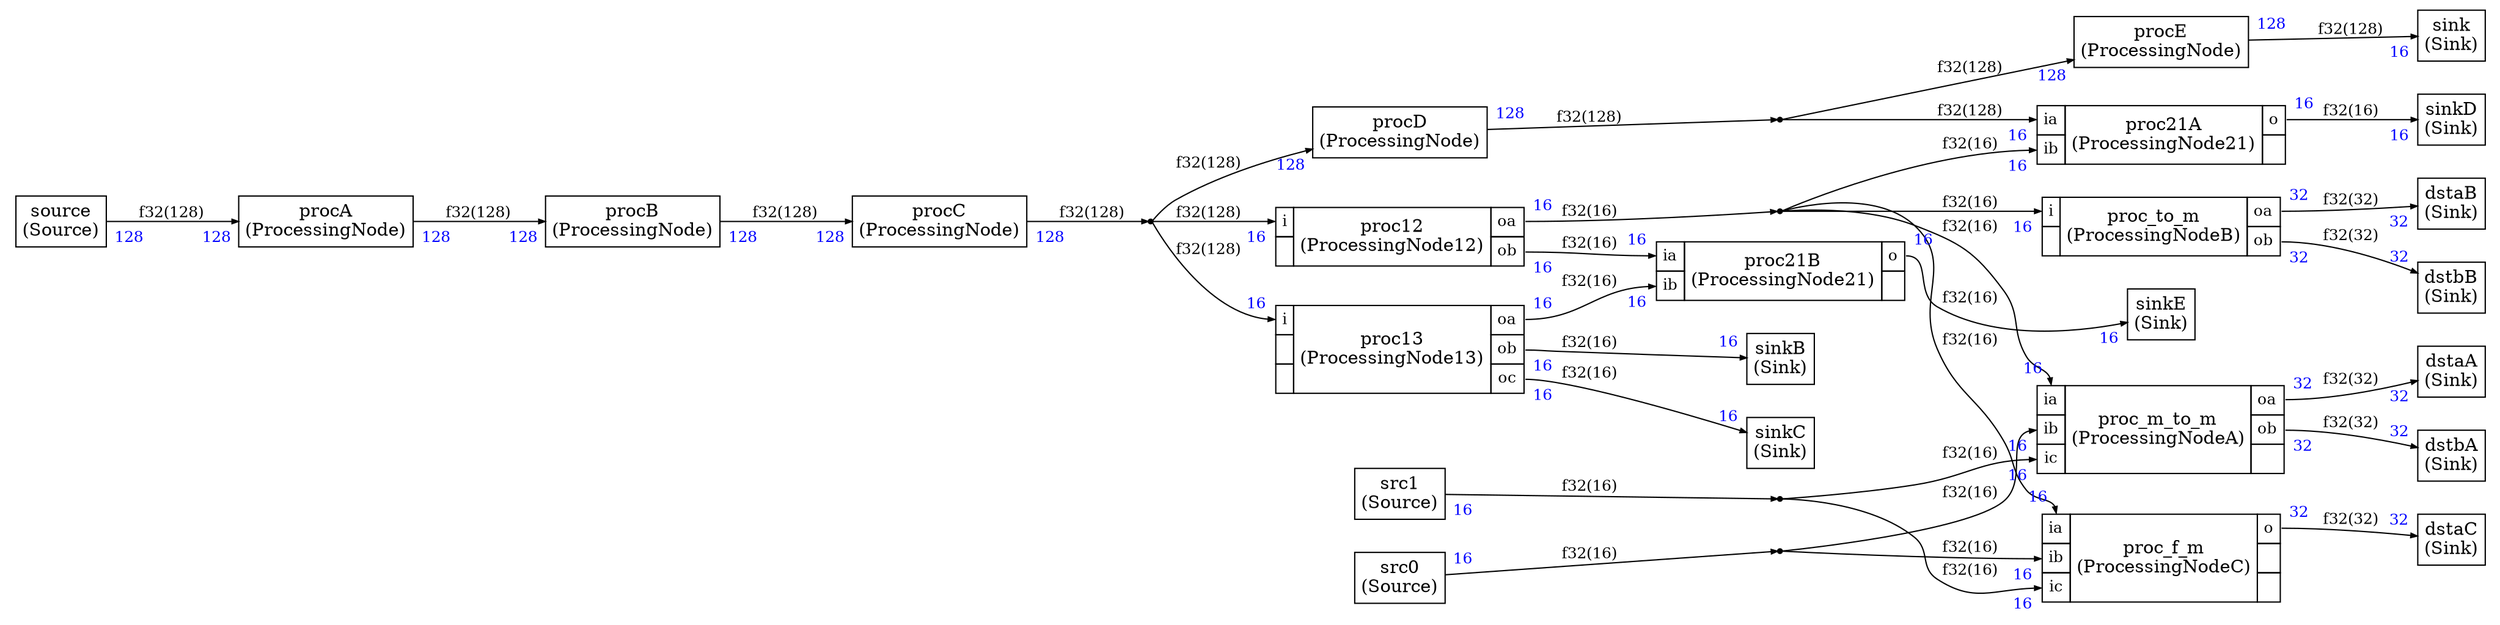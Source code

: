



digraph structs {
    bgcolor = "white"
    node [shape=plaintext,color="black",fontcolor="black",fontname="Times-Roman"]
    rankdir=LR
    edge [arrowsize="0.5",color="black",fontcolor="black",fontname="Times-Roman"]


dstaA [label=<
<TABLE color="black" bgcolor="none" BORDER="0" CELLBORDER="1" CELLSPACING="0" CELLPADDING="4">
  <TR>
    <TD ALIGN="CENTER" PORT="i"><FONT COLOR="black" POINT-SIZE="14.0">dstaA<BR/>(Sink)</FONT></TD>
  </TR>
</TABLE>>];

dstaB [label=<
<TABLE color="black" bgcolor="none" BORDER="0" CELLBORDER="1" CELLSPACING="0" CELLPADDING="4">
  <TR>
    <TD ALIGN="CENTER" PORT="i"><FONT COLOR="black" POINT-SIZE="14.0">dstaB<BR/>(Sink)</FONT></TD>
  </TR>
</TABLE>>];

dstaC [label=<
<TABLE color="black" bgcolor="none" BORDER="0" CELLBORDER="1" CELLSPACING="0" CELLPADDING="4">
  <TR>
    <TD ALIGN="CENTER" PORT="i"><FONT COLOR="black" POINT-SIZE="14.0">dstaC<BR/>(Sink)</FONT></TD>
  </TR>
</TABLE>>];

dstbA [label=<
<TABLE color="black" bgcolor="none" BORDER="0" CELLBORDER="1" CELLSPACING="0" CELLPADDING="4">
  <TR>
    <TD ALIGN="CENTER" PORT="i"><FONT COLOR="black" POINT-SIZE="14.0">dstbA<BR/>(Sink)</FONT></TD>
  </TR>
</TABLE>>];

dstbB [label=<
<TABLE color="black" bgcolor="none" BORDER="0" CELLBORDER="1" CELLSPACING="0" CELLPADDING="4">
  <TR>
    <TD ALIGN="CENTER" PORT="i"><FONT COLOR="black" POINT-SIZE="14.0">dstbB<BR/>(Sink)</FONT></TD>
  </TR>
</TABLE>>];

dup0 [shape=point,label="dup0"]

dup1 [shape=point,label="dup1"]

dup2 [shape=point,label="dup2"]

dup3 [shape=point,label="dup3"]

dup4 [shape=point,label="dup4"]


proc12 [label=<
<TABLE color="black" bgcolor="none" BORDER="0" CELLBORDER="1" CELLSPACING="0" CELLPADDING="4">
  <TR>
    <TD PORT="i"><FONT POINT-SIZE="12.0" COLOR="black">i</FONT></TD>
    <TD ALIGN="CENTER" ROWSPAN="2"><FONT COLOR="black" POINT-SIZE="14.0">proc12<BR/>(ProcessingNode12)</FONT></TD>
    <TD PORT="oa"><FONT POINT-SIZE="12.0" COLOR="black">oa</FONT></TD>
  </TR>
<TR>
 
<TD></TD>
<TD PORT="ob"><FONT POINT-SIZE="12.0" COLOR="black">ob</FONT></TD>
</TR>

</TABLE>>];


proc13 [label=<
<TABLE color="black" bgcolor="none" BORDER="0" CELLBORDER="1" CELLSPACING="0" CELLPADDING="4">
  <TR>
    <TD PORT="i"><FONT POINT-SIZE="12.0" COLOR="black">i</FONT></TD>
    <TD ALIGN="CENTER" ROWSPAN="3"><FONT COLOR="black" POINT-SIZE="14.0">proc13<BR/>(ProcessingNode13)</FONT></TD>
    <TD PORT="oa"><FONT POINT-SIZE="12.0" COLOR="black">oa</FONT></TD>
  </TR>
<TR>
 
<TD></TD>
<TD PORT="ob"><FONT POINT-SIZE="12.0" COLOR="black">ob</FONT></TD>
</TR><TR>
 
<TD></TD>
<TD PORT="oc"><FONT POINT-SIZE="12.0" COLOR="black">oc</FONT></TD>
</TR>

</TABLE>>];


proc21A [label=<
<TABLE color="black" bgcolor="none" BORDER="0" CELLBORDER="1" CELLSPACING="0" CELLPADDING="4">
  <TR>
    <TD PORT="ia"><FONT POINT-SIZE="12.0" COLOR="black">ia</FONT></TD>
    <TD ALIGN="CENTER" ROWSPAN="2"><FONT COLOR="black" POINT-SIZE="14.0">proc21A<BR/>(ProcessingNode21)</FONT></TD>
    <TD PORT="o"><FONT POINT-SIZE="12.0" COLOR="black">o</FONT></TD>
  </TR>
<TR>
<TD PORT="ib"><FONT POINT-SIZE="12.0" COLOR="black">ib</FONT></TD>

 
<TD></TD></TR>

</TABLE>>];


proc21B [label=<
<TABLE color="black" bgcolor="none" BORDER="0" CELLBORDER="1" CELLSPACING="0" CELLPADDING="4">
  <TR>
    <TD PORT="ia"><FONT POINT-SIZE="12.0" COLOR="black">ia</FONT></TD>
    <TD ALIGN="CENTER" ROWSPAN="2"><FONT COLOR="black" POINT-SIZE="14.0">proc21B<BR/>(ProcessingNode21)</FONT></TD>
    <TD PORT="o"><FONT POINT-SIZE="12.0" COLOR="black">o</FONT></TD>
  </TR>
<TR>
<TD PORT="ib"><FONT POINT-SIZE="12.0" COLOR="black">ib</FONT></TD>

 
<TD></TD></TR>

</TABLE>>];

procA [label=<
<TABLE color="black" bgcolor="none" BORDER="0" CELLBORDER="1" CELLSPACING="0" CELLPADDING="4">
  <TR>
    <TD ALIGN="CENTER" PORT="i"><FONT COLOR="black" POINT-SIZE="14.0">procA<BR/>(ProcessingNode)</FONT></TD>
  </TR>
</TABLE>>];

procB [label=<
<TABLE color="black" bgcolor="none" BORDER="0" CELLBORDER="1" CELLSPACING="0" CELLPADDING="4">
  <TR>
    <TD ALIGN="CENTER" PORT="i"><FONT COLOR="black" POINT-SIZE="14.0">procB<BR/>(ProcessingNode)</FONT></TD>
  </TR>
</TABLE>>];

procC [label=<
<TABLE color="black" bgcolor="none" BORDER="0" CELLBORDER="1" CELLSPACING="0" CELLPADDING="4">
  <TR>
    <TD ALIGN="CENTER" PORT="i"><FONT COLOR="black" POINT-SIZE="14.0">procC<BR/>(ProcessingNode)</FONT></TD>
  </TR>
</TABLE>>];

procD [label=<
<TABLE color="black" bgcolor="none" BORDER="0" CELLBORDER="1" CELLSPACING="0" CELLPADDING="4">
  <TR>
    <TD ALIGN="CENTER" PORT="i"><FONT COLOR="black" POINT-SIZE="14.0">procD<BR/>(ProcessingNode)</FONT></TD>
  </TR>
</TABLE>>];

procE [label=<
<TABLE color="black" bgcolor="none" BORDER="0" CELLBORDER="1" CELLSPACING="0" CELLPADDING="4">
  <TR>
    <TD ALIGN="CENTER" PORT="i"><FONT COLOR="black" POINT-SIZE="14.0">procE<BR/>(ProcessingNode)</FONT></TD>
  </TR>
</TABLE>>];


proc_f_m [label=<
<TABLE color="black" bgcolor="none" BORDER="0" CELLBORDER="1" CELLSPACING="0" CELLPADDING="4">
  <TR>
    <TD PORT="ia"><FONT POINT-SIZE="12.0" COLOR="black">ia</FONT></TD>
    <TD ALIGN="CENTER" ROWSPAN="3"><FONT COLOR="black" POINT-SIZE="14.0">proc_f_m<BR/>(ProcessingNodeC)</FONT></TD>
    <TD PORT="o"><FONT POINT-SIZE="12.0" COLOR="black">o</FONT></TD>
  </TR>
<TR>
<TD PORT="ib"><FONT POINT-SIZE="12.0" COLOR="black">ib</FONT></TD>

 
<TD></TD></TR><TR>
<TD PORT="ic"><FONT POINT-SIZE="12.0" COLOR="black">ic</FONT></TD>

 
<TD></TD></TR>

</TABLE>>];


proc_m_to_m [label=<
<TABLE color="black" bgcolor="none" BORDER="0" CELLBORDER="1" CELLSPACING="0" CELLPADDING="4">
  <TR>
    <TD PORT="ia"><FONT POINT-SIZE="12.0" COLOR="black">ia</FONT></TD>
    <TD ALIGN="CENTER" ROWSPAN="3"><FONT COLOR="black" POINT-SIZE="14.0">proc_m_to_m<BR/>(ProcessingNodeA)</FONT></TD>
    <TD PORT="oa"><FONT POINT-SIZE="12.0" COLOR="black">oa</FONT></TD>
  </TR>
<TR>
<TD PORT="ib"><FONT POINT-SIZE="12.0" COLOR="black">ib</FONT></TD>

<TD PORT="ob"><FONT POINT-SIZE="12.0" COLOR="black">ob</FONT></TD>
</TR><TR>
<TD PORT="ic"><FONT POINT-SIZE="12.0" COLOR="black">ic</FONT></TD>

 
<TD></TD></TR>

</TABLE>>];


proc_to_m [label=<
<TABLE color="black" bgcolor="none" BORDER="0" CELLBORDER="1" CELLSPACING="0" CELLPADDING="4">
  <TR>
    <TD PORT="i"><FONT POINT-SIZE="12.0" COLOR="black">i</FONT></TD>
    <TD ALIGN="CENTER" ROWSPAN="2"><FONT COLOR="black" POINT-SIZE="14.0">proc_to_m<BR/>(ProcessingNodeB)</FONT></TD>
    <TD PORT="oa"><FONT POINT-SIZE="12.0" COLOR="black">oa</FONT></TD>
  </TR>
<TR>
 
<TD></TD>
<TD PORT="ob"><FONT POINT-SIZE="12.0" COLOR="black">ob</FONT></TD>
</TR>

</TABLE>>];

sink [label=<
<TABLE color="black" bgcolor="none" BORDER="0" CELLBORDER="1" CELLSPACING="0" CELLPADDING="4">
  <TR>
    <TD ALIGN="CENTER" PORT="i"><FONT COLOR="black" POINT-SIZE="14.0">sink<BR/>(Sink)</FONT></TD>
  </TR>
</TABLE>>];

sinkB [label=<
<TABLE color="black" bgcolor="none" BORDER="0" CELLBORDER="1" CELLSPACING="0" CELLPADDING="4">
  <TR>
    <TD ALIGN="CENTER" PORT="i"><FONT COLOR="black" POINT-SIZE="14.0">sinkB<BR/>(Sink)</FONT></TD>
  </TR>
</TABLE>>];

sinkC [label=<
<TABLE color="black" bgcolor="none" BORDER="0" CELLBORDER="1" CELLSPACING="0" CELLPADDING="4">
  <TR>
    <TD ALIGN="CENTER" PORT="i"><FONT COLOR="black" POINT-SIZE="14.0">sinkC<BR/>(Sink)</FONT></TD>
  </TR>
</TABLE>>];

sinkD [label=<
<TABLE color="black" bgcolor="none" BORDER="0" CELLBORDER="1" CELLSPACING="0" CELLPADDING="4">
  <TR>
    <TD ALIGN="CENTER" PORT="i"><FONT COLOR="black" POINT-SIZE="14.0">sinkD<BR/>(Sink)</FONT></TD>
  </TR>
</TABLE>>];

sinkE [label=<
<TABLE color="black" bgcolor="none" BORDER="0" CELLBORDER="1" CELLSPACING="0" CELLPADDING="4">
  <TR>
    <TD ALIGN="CENTER" PORT="i"><FONT COLOR="black" POINT-SIZE="14.0">sinkE<BR/>(Sink)</FONT></TD>
  </TR>
</TABLE>>];

source [label=<
<TABLE color="black" bgcolor="none" BORDER="0" CELLBORDER="1" CELLSPACING="0" CELLPADDING="4">
  <TR>
    <TD ALIGN="CENTER" PORT="i"><FONT COLOR="black" POINT-SIZE="14.0">source<BR/>(Source)</FONT></TD>
  </TR>
</TABLE>>];

src0 [label=<
<TABLE color="black" bgcolor="none" BORDER="0" CELLBORDER="1" CELLSPACING="0" CELLPADDING="4">
  <TR>
    <TD ALIGN="CENTER" PORT="i"><FONT COLOR="black" POINT-SIZE="14.0">src0<BR/>(Source)</FONT></TD>
  </TR>
</TABLE>>];

src1 [label=<
<TABLE color="black" bgcolor="none" BORDER="0" CELLBORDER="1" CELLSPACING="0" CELLPADDING="4">
  <TR>
    <TD ALIGN="CENTER" PORT="i"><FONT COLOR="black" POINT-SIZE="14.0">src1<BR/>(Source)</FONT></TD>
  </TR>
</TABLE>>];



source:i -> procA:i [style="solid",color="black",fontsize="12.0",fontcolor="black",label=<f32(128)>
,headlabel=<<TABLE BORDER="0" CELLPADDING="4"><TR><TD><FONT COLOR="blue" POINT-SIZE="12.0" >128</FONT>
</TD></TR></TABLE>>
,taillabel=<<TABLE BORDER="0" CELLPADDING="4"><TR><TD><FONT COLOR="blue" POINT-SIZE="12.0" >128</FONT>
</TD></TR></TABLE>>]

procA:i -> procB:i [style="solid",color="black",fontsize="12.0",fontcolor="black",label=<f32(128)>
,headlabel=<<TABLE BORDER="0" CELLPADDING="4"><TR><TD><FONT COLOR="blue" POINT-SIZE="12.0" >128</FONT>
</TD></TR></TABLE>>
,taillabel=<<TABLE BORDER="0" CELLPADDING="4"><TR><TD><FONT COLOR="blue" POINT-SIZE="12.0" >128</FONT>
</TD></TR></TABLE>>]

procB:i -> procC:i [style="solid",color="black",fontsize="12.0",fontcolor="black",label=<f32(128)>
,headlabel=<<TABLE BORDER="0" CELLPADDING="4"><TR><TD><FONT COLOR="blue" POINT-SIZE="12.0" >128</FONT>
</TD></TR></TABLE>>
,taillabel=<<TABLE BORDER="0" CELLPADDING="4"><TR><TD><FONT COLOR="blue" POINT-SIZE="12.0" >128</FONT>
</TD></TR></TABLE>>]

procE:i -> sink:i [style="solid",color="black",fontsize="12.0",fontcolor="black",label=<f32(128)>
,headlabel=<<TABLE BORDER="0" CELLPADDING="4"><TR><TD><FONT COLOR="blue" POINT-SIZE="12.0" >16</FONT>
</TD></TR></TABLE>>
,taillabel=<<TABLE BORDER="0" CELLPADDING="4"><TR><TD><FONT COLOR="blue" POINT-SIZE="12.0" >128</FONT>
</TD></TR></TABLE>>]

proc12:ob -> proc21B:ia [style="solid",color="black",fontsize="12.0",fontcolor="black",label=<f32(16)>
,headlabel=<<TABLE BORDER="0" CELLPADDING="4"><TR><TD><FONT COLOR="blue" POINT-SIZE="12.0" >16</FONT>
</TD></TR></TABLE>>
,taillabel=<<TABLE BORDER="0" CELLPADDING="4"><TR><TD><FONT COLOR="blue" POINT-SIZE="12.0" >16</FONT>
</TD></TR></TABLE>>]

proc13:oa -> proc21B:ib [style="solid",color="black",fontsize="12.0",fontcolor="black",label=<f32(16)>
,headlabel=<<TABLE BORDER="0" CELLPADDING="4"><TR><TD><FONT COLOR="blue" POINT-SIZE="12.0" >16</FONT>
</TD></TR></TABLE>>
,taillabel=<<TABLE BORDER="0" CELLPADDING="4"><TR><TD><FONT COLOR="blue" POINT-SIZE="12.0" >16</FONT>
</TD></TR></TABLE>>]

proc13:ob -> sinkB:i [style="solid",color="black",fontsize="12.0",fontcolor="black",label=<f32(16)>
,headlabel=<<TABLE BORDER="0" CELLPADDING="4"><TR><TD><FONT COLOR="blue" POINT-SIZE="12.0" >16</FONT>
</TD></TR></TABLE>>
,taillabel=<<TABLE BORDER="0" CELLPADDING="4"><TR><TD><FONT COLOR="blue" POINT-SIZE="12.0" >16</FONT>
</TD></TR></TABLE>>]

proc13:oc -> sinkC:i [style="solid",color="black",fontsize="12.0",fontcolor="black",label=<f32(16)>
,headlabel=<<TABLE BORDER="0" CELLPADDING="4"><TR><TD><FONT COLOR="blue" POINT-SIZE="12.0" >16</FONT>
</TD></TR></TABLE>>
,taillabel=<<TABLE BORDER="0" CELLPADDING="4"><TR><TD><FONT COLOR="blue" POINT-SIZE="12.0" >16</FONT>
</TD></TR></TABLE>>]

proc21A:o -> sinkD:i [style="solid",color="black",fontsize="12.0",fontcolor="black",label=<f32(16)>
,headlabel=<<TABLE BORDER="0" CELLPADDING="4"><TR><TD><FONT COLOR="blue" POINT-SIZE="12.0" >16</FONT>
</TD></TR></TABLE>>
,taillabel=<<TABLE BORDER="0" CELLPADDING="4"><TR><TD><FONT COLOR="blue" POINT-SIZE="12.0" >16</FONT>
</TD></TR></TABLE>>]

proc21B:o -> sinkE:i [style="solid",color="black",fontsize="12.0",fontcolor="black",label=<f32(16)>
,headlabel=<<TABLE BORDER="0" CELLPADDING="4"><TR><TD><FONT COLOR="blue" POINT-SIZE="12.0" >16</FONT>
</TD></TR></TABLE>>
,taillabel=<<TABLE BORDER="0" CELLPADDING="4"><TR><TD><FONT COLOR="blue" POINT-SIZE="12.0" >16</FONT>
</TD></TR></TABLE>>]

proc_m_to_m:oa -> dstaA:i [style="solid",color="black",fontsize="12.0",fontcolor="black",label=<f32(32)>
,headlabel=<<TABLE BORDER="0" CELLPADDING="4"><TR><TD><FONT COLOR="blue" POINT-SIZE="12.0" >32</FONT>
</TD></TR></TABLE>>
,taillabel=<<TABLE BORDER="0" CELLPADDING="4"><TR><TD><FONT COLOR="blue" POINT-SIZE="12.0" >32</FONT>
</TD></TR></TABLE>>]

proc_m_to_m:ob -> dstbA:i [style="solid",color="black",fontsize="12.0",fontcolor="black",label=<f32(32)>
,headlabel=<<TABLE BORDER="0" CELLPADDING="4"><TR><TD><FONT COLOR="blue" POINT-SIZE="12.0" >32</FONT>
</TD></TR></TABLE>>
,taillabel=<<TABLE BORDER="0" CELLPADDING="4"><TR><TD><FONT COLOR="blue" POINT-SIZE="12.0" >32</FONT>
</TD></TR></TABLE>>]

proc_to_m:oa -> dstaB:i [style="solid",color="black",fontsize="12.0",fontcolor="black",label=<f32(32)>
,headlabel=<<TABLE BORDER="0" CELLPADDING="4"><TR><TD><FONT COLOR="blue" POINT-SIZE="12.0" >32</FONT>
</TD></TR></TABLE>>
,taillabel=<<TABLE BORDER="0" CELLPADDING="4"><TR><TD><FONT COLOR="blue" POINT-SIZE="12.0" >32</FONT>
</TD></TR></TABLE>>]

proc_to_m:ob -> dstbB:i [style="solid",color="black",fontsize="12.0",fontcolor="black",label=<f32(32)>
,headlabel=<<TABLE BORDER="0" CELLPADDING="4"><TR><TD><FONT COLOR="blue" POINT-SIZE="12.0" >32</FONT>
</TD></TR></TABLE>>
,taillabel=<<TABLE BORDER="0" CELLPADDING="4"><TR><TD><FONT COLOR="blue" POINT-SIZE="12.0" >32</FONT>
</TD></TR></TABLE>>]

proc_f_m:o -> dstaC:i [style="solid",color="black",fontsize="12.0",fontcolor="black",label=<f32(32)>
,headlabel=<<TABLE BORDER="0" CELLPADDING="4"><TR><TD><FONT COLOR="blue" POINT-SIZE="12.0" >32</FONT>
</TD></TR></TABLE>>
,taillabel=<<TABLE BORDER="0" CELLPADDING="4"><TR><TD><FONT COLOR="blue" POINT-SIZE="12.0" >32</FONT>
</TD></TR></TABLE>>]

procC:i ->  
dup0 [style="solid",color="black",fontsize="12.0",fontcolor="black",label=<f32(128)>

,taillabel=<<TABLE BORDER="0" CELLPADDING="4"><TR><TD><FONT COLOR="blue" POINT-SIZE="12.0" >128</FONT>
</TD></TR></TABLE>>]

 
dup0 -> procD:i [style="solid",color="black",fontsize="12.0",fontcolor="black",label=<f32(128)>
,headlabel=<<TABLE BORDER="0" CELLPADDING="4"><TR><TD><FONT COLOR="blue" POINT-SIZE="12.0" >128</FONT>
</TD></TR></TABLE>>
]

 
dup0 -> proc12:i [style="solid",color="black",fontsize="12.0",fontcolor="black",label=<f32(128)>
,headlabel=<<TABLE BORDER="0" CELLPADDING="4"><TR><TD><FONT COLOR="blue" POINT-SIZE="12.0" >16</FONT>
</TD></TR></TABLE>>
]

 
dup0 -> proc13:i [style="solid",color="black",fontsize="12.0",fontcolor="black",label=<f32(128)>
,headlabel=<<TABLE BORDER="0" CELLPADDING="4"><TR><TD><FONT COLOR="blue" POINT-SIZE="12.0" >16</FONT>
</TD></TR></TABLE>>
]

procD:i ->  
dup1 [style="solid",color="black",fontsize="12.0",fontcolor="black",label=<f32(128)>

,taillabel=<<TABLE BORDER="0" CELLPADDING="4"><TR><TD><FONT COLOR="blue" POINT-SIZE="12.0" >128</FONT>
</TD></TR></TABLE>>]

 
dup1 -> procE:i [style="solid",color="black",fontsize="12.0",fontcolor="black",label=<f32(128)>
,headlabel=<<TABLE BORDER="0" CELLPADDING="4"><TR><TD><FONT COLOR="blue" POINT-SIZE="12.0" >128</FONT>
</TD></TR></TABLE>>
]

 
dup1 -> proc21A:ia [style="solid",color="black",fontsize="12.0",fontcolor="black",label=<f32(128)>
,headlabel=<<TABLE BORDER="0" CELLPADDING="4"><TR><TD><FONT COLOR="blue" POINT-SIZE="12.0" >16</FONT>
</TD></TR></TABLE>>
]

proc12:oa ->  
dup2 [style="solid",color="black",fontsize="12.0",fontcolor="black",label=<f32(16)>

,taillabel=<<TABLE BORDER="0" CELLPADDING="4"><TR><TD><FONT COLOR="blue" POINT-SIZE="12.0" >16</FONT>
</TD></TR></TABLE>>]

 
dup2 -> proc21A:ib [style="solid",color="black",fontsize="12.0",fontcolor="black",label=<f32(16)>
,headlabel=<<TABLE BORDER="0" CELLPADDING="4"><TR><TD><FONT COLOR="blue" POINT-SIZE="12.0" >16</FONT>
</TD></TR></TABLE>>
]

 
dup2 -> proc_m_to_m:ia [style="solid",color="black",fontsize="12.0",fontcolor="black",label=<f32(16)>
,headlabel=<<TABLE BORDER="0" CELLPADDING="4"><TR><TD><FONT COLOR="blue" POINT-SIZE="12.0" >16</FONT>
</TD></TR></TABLE>>
]

 
dup2 -> proc_f_m:ia [style="solid",color="black",fontsize="12.0",fontcolor="black",label=<f32(16)>
,headlabel=<<TABLE BORDER="0" CELLPADDING="4"><TR><TD><FONT COLOR="blue" POINT-SIZE="12.0" >16</FONT>
</TD></TR></TABLE>>
]

 
dup2 -> proc_to_m:i [style="solid",color="black",fontsize="12.0",fontcolor="black",label=<f32(16)>
,headlabel=<<TABLE BORDER="0" CELLPADDING="4"><TR><TD><FONT COLOR="blue" POINT-SIZE="12.0" >16</FONT>
</TD></TR></TABLE>>
]

src0:i ->  
dup3 [style="solid",color="black",fontsize="12.0",fontcolor="black",label=<f32(16)>

,taillabel=<<TABLE BORDER="0" CELLPADDING="4"><TR><TD><FONT COLOR="blue" POINT-SIZE="12.0" >16</FONT>
</TD></TR></TABLE>>]

 
dup3 -> proc_m_to_m:ib [style="solid",color="black",fontsize="12.0",fontcolor="black",label=<f32(16)>
,headlabel=<<TABLE BORDER="0" CELLPADDING="4"><TR><TD><FONT COLOR="blue" POINT-SIZE="12.0" >16</FONT>
</TD></TR></TABLE>>
]

 
dup3 -> proc_f_m:ib [style="solid",color="black",fontsize="12.0",fontcolor="black",label=<f32(16)>
,headlabel=<<TABLE BORDER="0" CELLPADDING="4"><TR><TD><FONT COLOR="blue" POINT-SIZE="12.0" >16</FONT>
</TD></TR></TABLE>>
]

src1:i ->  
dup4 [style="solid",color="black",fontsize="12.0",fontcolor="black",label=<f32(16)>

,taillabel=<<TABLE BORDER="0" CELLPADDING="4"><TR><TD><FONT COLOR="blue" POINT-SIZE="12.0" >16</FONT>
</TD></TR></TABLE>>]

 
dup4 -> proc_m_to_m:ic [style="solid",color="black",fontsize="12.0",fontcolor="black",label=<f32(16)>
,headlabel=<<TABLE BORDER="0" CELLPADDING="4"><TR><TD><FONT COLOR="blue" POINT-SIZE="12.0" >16</FONT>
</TD></TR></TABLE>>
]

 
dup4 -> proc_f_m:ic [style="solid",color="black",fontsize="12.0",fontcolor="black",label=<f32(16)>
,headlabel=<<TABLE BORDER="0" CELLPADDING="4"><TR><TD><FONT COLOR="blue" POINT-SIZE="12.0" >16</FONT>
</TD></TR></TABLE>>
]


}

